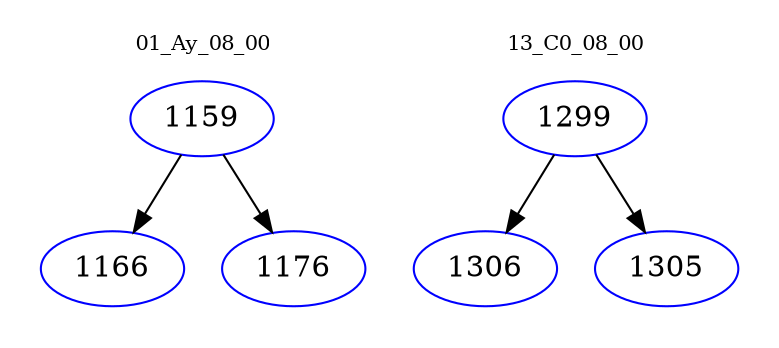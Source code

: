 digraph{
subgraph cluster_0 {
color = white
label = "01_Ay_08_00";
fontsize=10;
T0_1159 [label="1159", color="blue"]
T0_1159 -> T0_1166 [color="black"]
T0_1166 [label="1166", color="blue"]
T0_1159 -> T0_1176 [color="black"]
T0_1176 [label="1176", color="blue"]
}
subgraph cluster_1 {
color = white
label = "13_C0_08_00";
fontsize=10;
T1_1299 [label="1299", color="blue"]
T1_1299 -> T1_1306 [color="black"]
T1_1306 [label="1306", color="blue"]
T1_1299 -> T1_1305 [color="black"]
T1_1305 [label="1305", color="blue"]
}
}
